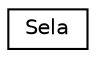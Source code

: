 digraph "Graphical Class Hierarchy"
{
 // LATEX_PDF_SIZE
  edge [fontname="Helvetica",fontsize="10",labelfontname="Helvetica",labelfontsize="10"];
  node [fontname="Helvetica",fontsize="10",shape=record];
  rankdir="LR";
  Node0 [label="Sela",height=0.2,width=0.4,color="black", fillcolor="white", style="filled",URL="$struct_sela.html",tooltip=" "];
}
